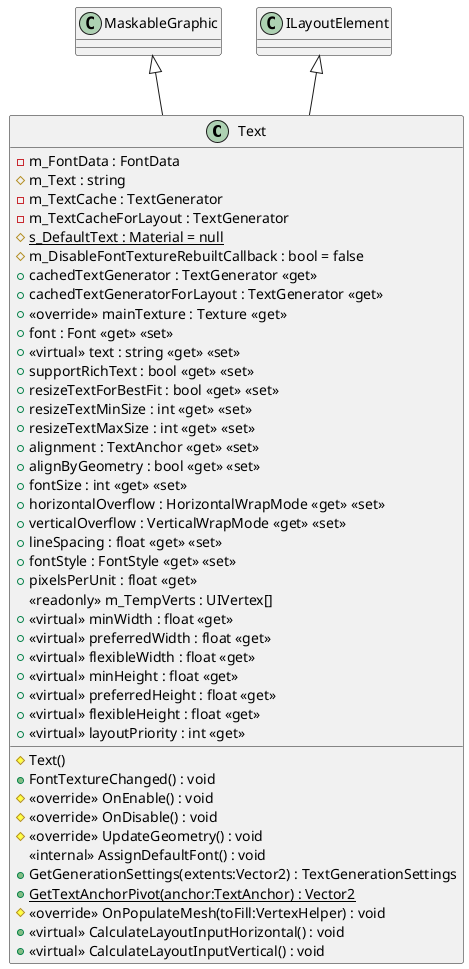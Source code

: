 @startuml
class Text {
    - m_FontData : FontData
    # m_Text : string
    - m_TextCache : TextGenerator
    - m_TextCacheForLayout : TextGenerator
    {static} # s_DefaultText : Material = null
    # m_DisableFontTextureRebuiltCallback : bool = false
    # Text()
    + cachedTextGenerator : TextGenerator <<get>>
    + cachedTextGeneratorForLayout : TextGenerator <<get>>
    + <<override>> mainTexture : Texture <<get>>
    + FontTextureChanged() : void
    + font : Font <<get>> <<set>>
    + <<virtual>> text : string <<get>> <<set>>
    + supportRichText : bool <<get>> <<set>>
    + resizeTextForBestFit : bool <<get>> <<set>>
    + resizeTextMinSize : int <<get>> <<set>>
    + resizeTextMaxSize : int <<get>> <<set>>
    + alignment : TextAnchor <<get>> <<set>>
    + alignByGeometry : bool <<get>> <<set>>
    + fontSize : int <<get>> <<set>>
    + horizontalOverflow : HorizontalWrapMode <<get>> <<set>>
    + verticalOverflow : VerticalWrapMode <<get>> <<set>>
    + lineSpacing : float <<get>> <<set>>
    + fontStyle : FontStyle <<get>> <<set>>
    + pixelsPerUnit : float <<get>>
    # <<override>> OnEnable() : void
    # <<override>> OnDisable() : void
    # <<override>> UpdateGeometry() : void
    <<internal>> AssignDefaultFont() : void
    + GetGenerationSettings(extents:Vector2) : TextGenerationSettings
    {static} + GetTextAnchorPivot(anchor:TextAnchor) : Vector2
    <<readonly>> m_TempVerts : UIVertex[]
    # <<override>> OnPopulateMesh(toFill:VertexHelper) : void
    + <<virtual>> CalculateLayoutInputHorizontal() : void
    + <<virtual>> CalculateLayoutInputVertical() : void
    + <<virtual>> minWidth : float <<get>>
    + <<virtual>> preferredWidth : float <<get>>
    + <<virtual>> flexibleWidth : float <<get>>
    + <<virtual>> minHeight : float <<get>>
    + <<virtual>> preferredHeight : float <<get>>
    + <<virtual>> flexibleHeight : float <<get>>
    + <<virtual>> layoutPriority : int <<get>>
}
MaskableGraphic <|-- Text
ILayoutElement <|-- Text
@enduml
